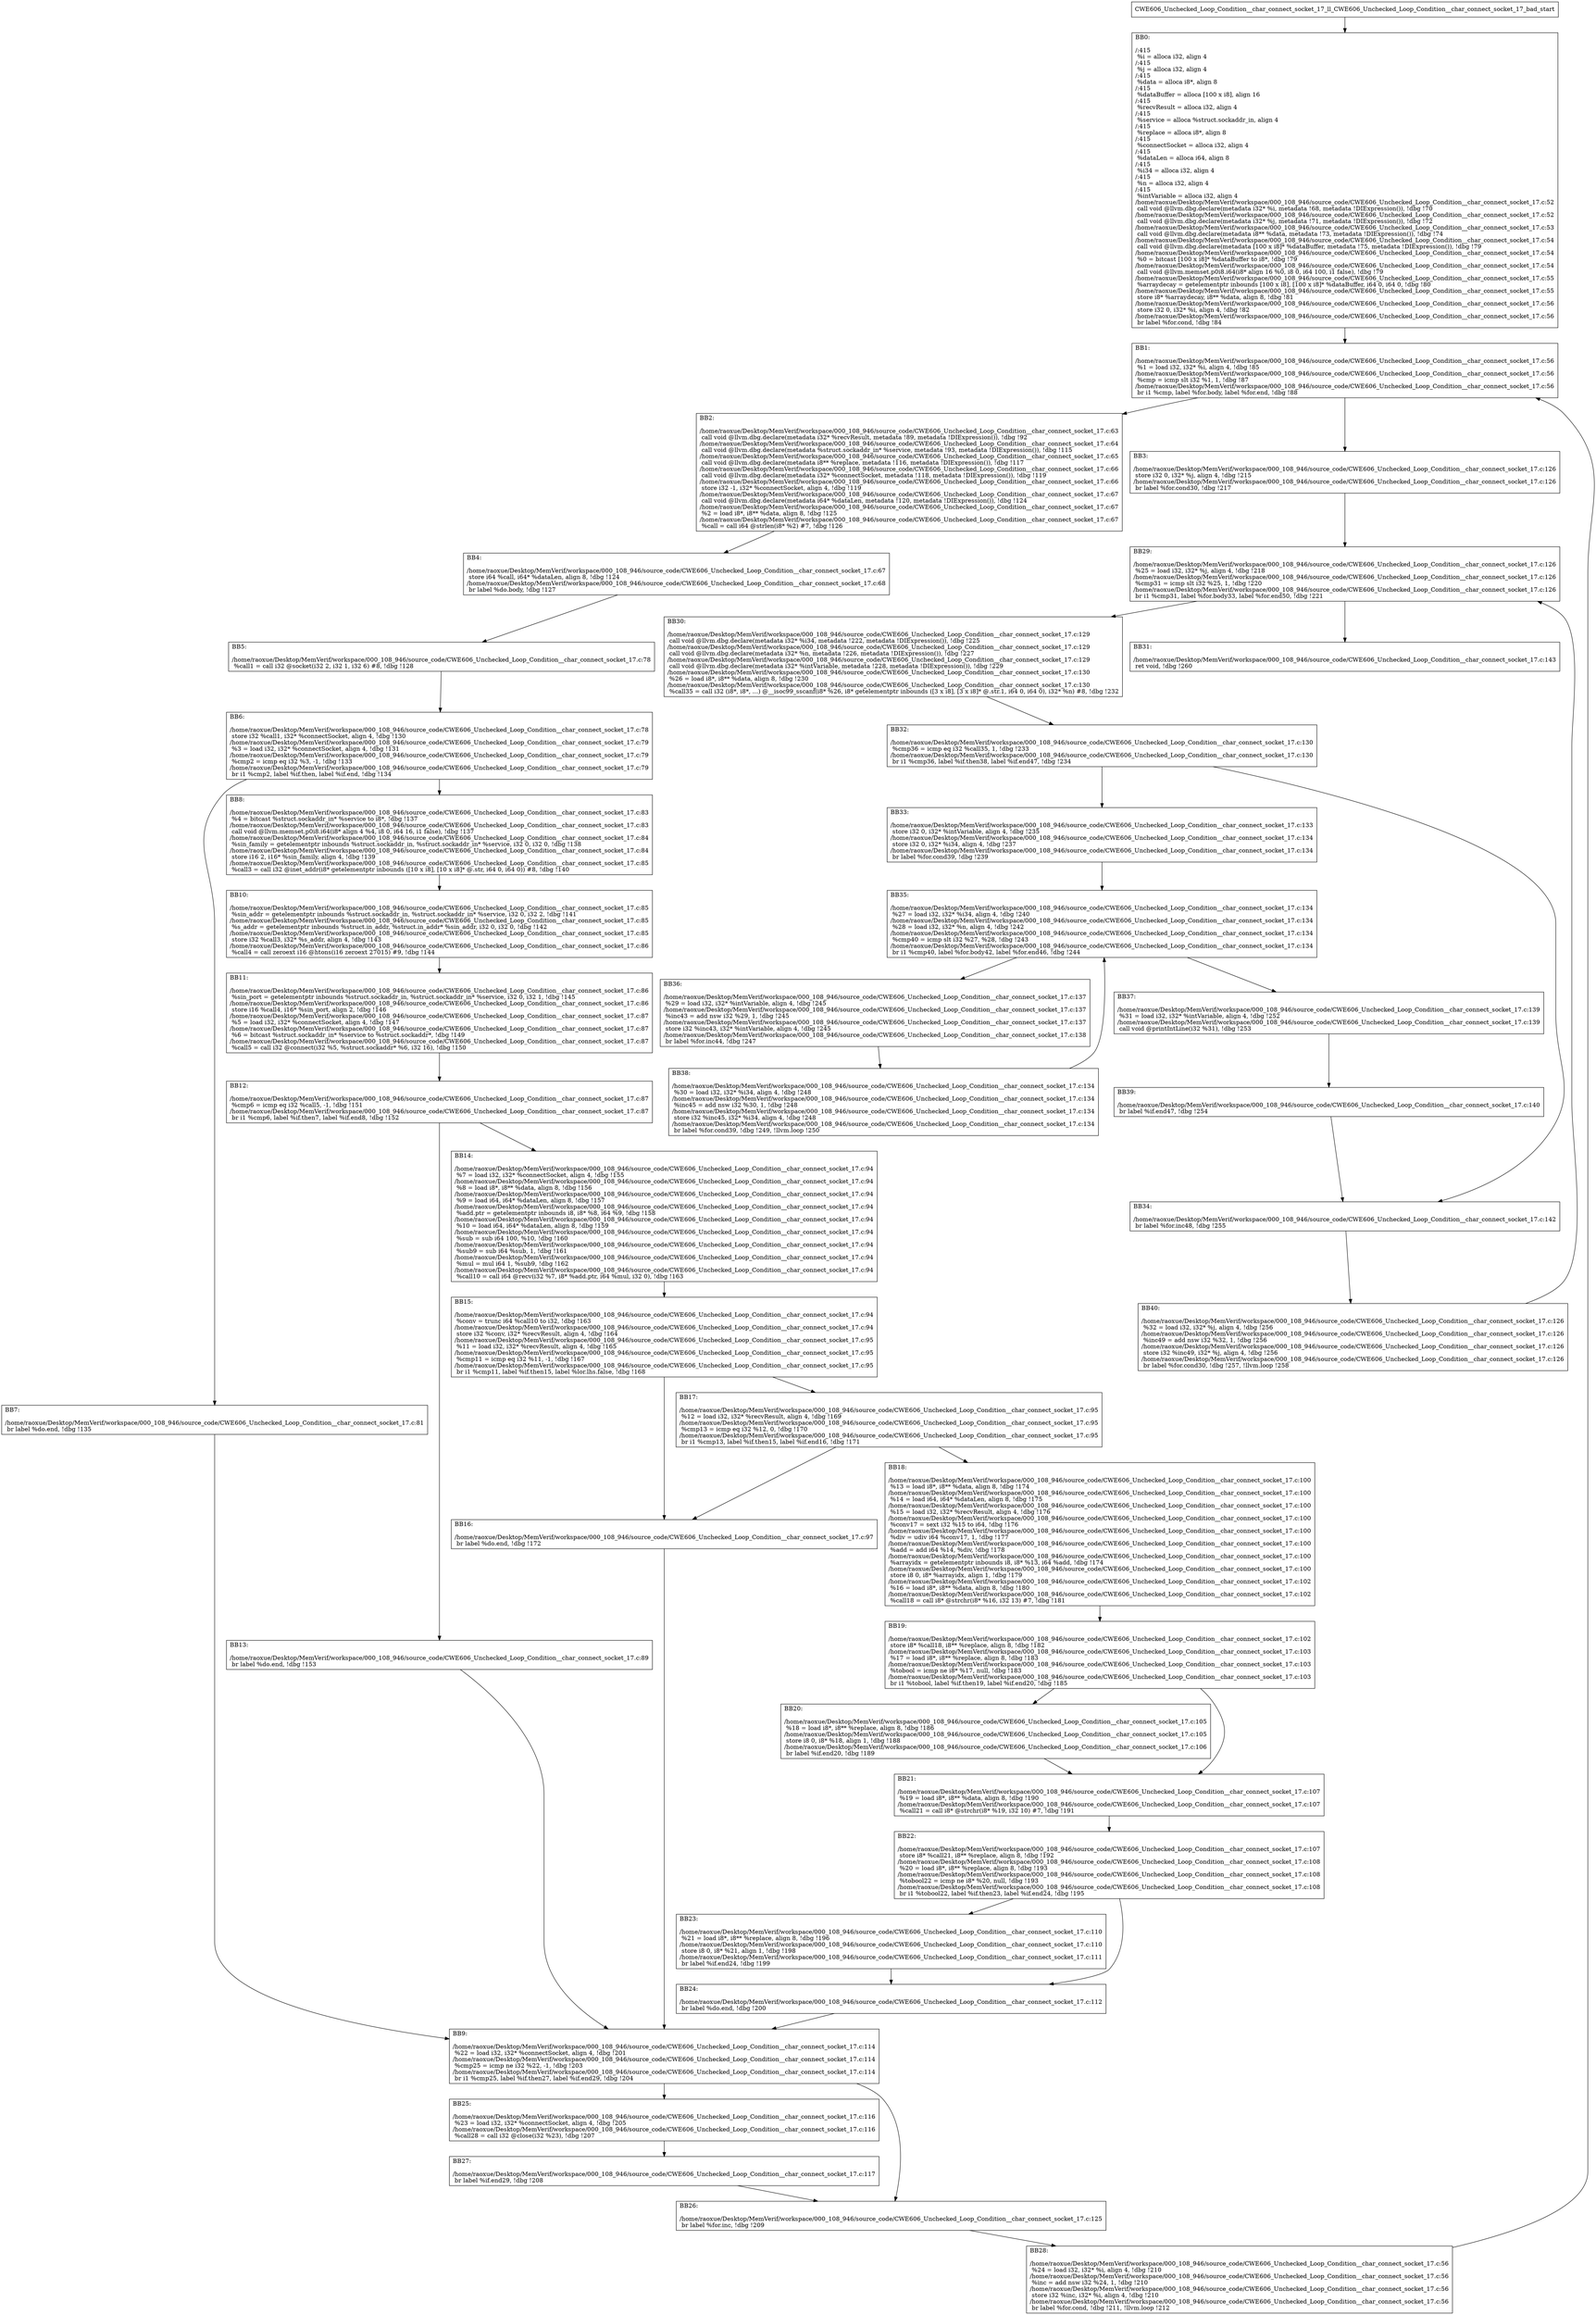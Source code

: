 digraph "CFG for'CWE606_Unchecked_Loop_Condition__char_connect_socket_17_ll_CWE606_Unchecked_Loop_Condition__char_connect_socket_17_bad' function" {
	BBCWE606_Unchecked_Loop_Condition__char_connect_socket_17_ll_CWE606_Unchecked_Loop_Condition__char_connect_socket_17_bad_start[shape=record,label="{CWE606_Unchecked_Loop_Condition__char_connect_socket_17_ll_CWE606_Unchecked_Loop_Condition__char_connect_socket_17_bad_start}"];
	BBCWE606_Unchecked_Loop_Condition__char_connect_socket_17_ll_CWE606_Unchecked_Loop_Condition__char_connect_socket_17_bad_start-> CWE606_Unchecked_Loop_Condition__char_connect_socket_17_ll_CWE606_Unchecked_Loop_Condition__char_connect_socket_17_badBB0;
	CWE606_Unchecked_Loop_Condition__char_connect_socket_17_ll_CWE606_Unchecked_Loop_Condition__char_connect_socket_17_badBB0 [shape=record, label="{BB0:\l\l/:415\l
  %i = alloca i32, align 4\l
/:415\l
  %j = alloca i32, align 4\l
/:415\l
  %data = alloca i8*, align 8\l
/:415\l
  %dataBuffer = alloca [100 x i8], align 16\l
/:415\l
  %recvResult = alloca i32, align 4\l
/:415\l
  %service = alloca %struct.sockaddr_in, align 4\l
/:415\l
  %replace = alloca i8*, align 8\l
/:415\l
  %connectSocket = alloca i32, align 4\l
/:415\l
  %dataLen = alloca i64, align 8\l
/:415\l
  %i34 = alloca i32, align 4\l
/:415\l
  %n = alloca i32, align 4\l
/:415\l
  %intVariable = alloca i32, align 4\l
/home/raoxue/Desktop/MemVerif/workspace/000_108_946/source_code/CWE606_Unchecked_Loop_Condition__char_connect_socket_17.c:52\l
  call void @llvm.dbg.declare(metadata i32* %i, metadata !68, metadata !DIExpression()), !dbg !70\l
/home/raoxue/Desktop/MemVerif/workspace/000_108_946/source_code/CWE606_Unchecked_Loop_Condition__char_connect_socket_17.c:52\l
  call void @llvm.dbg.declare(metadata i32* %j, metadata !71, metadata !DIExpression()), !dbg !72\l
/home/raoxue/Desktop/MemVerif/workspace/000_108_946/source_code/CWE606_Unchecked_Loop_Condition__char_connect_socket_17.c:53\l
  call void @llvm.dbg.declare(metadata i8** %data, metadata !73, metadata !DIExpression()), !dbg !74\l
/home/raoxue/Desktop/MemVerif/workspace/000_108_946/source_code/CWE606_Unchecked_Loop_Condition__char_connect_socket_17.c:54\l
  call void @llvm.dbg.declare(metadata [100 x i8]* %dataBuffer, metadata !75, metadata !DIExpression()), !dbg !79\l
/home/raoxue/Desktop/MemVerif/workspace/000_108_946/source_code/CWE606_Unchecked_Loop_Condition__char_connect_socket_17.c:54\l
  %0 = bitcast [100 x i8]* %dataBuffer to i8*, !dbg !79\l
/home/raoxue/Desktop/MemVerif/workspace/000_108_946/source_code/CWE606_Unchecked_Loop_Condition__char_connect_socket_17.c:54\l
  call void @llvm.memset.p0i8.i64(i8* align 16 %0, i8 0, i64 100, i1 false), !dbg !79\l
/home/raoxue/Desktop/MemVerif/workspace/000_108_946/source_code/CWE606_Unchecked_Loop_Condition__char_connect_socket_17.c:55\l
  %arraydecay = getelementptr inbounds [100 x i8], [100 x i8]* %dataBuffer, i64 0, i64 0, !dbg !80\l
/home/raoxue/Desktop/MemVerif/workspace/000_108_946/source_code/CWE606_Unchecked_Loop_Condition__char_connect_socket_17.c:55\l
  store i8* %arraydecay, i8** %data, align 8, !dbg !81\l
/home/raoxue/Desktop/MemVerif/workspace/000_108_946/source_code/CWE606_Unchecked_Loop_Condition__char_connect_socket_17.c:56\l
  store i32 0, i32* %i, align 4, !dbg !82\l
/home/raoxue/Desktop/MemVerif/workspace/000_108_946/source_code/CWE606_Unchecked_Loop_Condition__char_connect_socket_17.c:56\l
  br label %for.cond, !dbg !84\l
}"];
	CWE606_Unchecked_Loop_Condition__char_connect_socket_17_ll_CWE606_Unchecked_Loop_Condition__char_connect_socket_17_badBB0-> CWE606_Unchecked_Loop_Condition__char_connect_socket_17_ll_CWE606_Unchecked_Loop_Condition__char_connect_socket_17_badBB1;
	CWE606_Unchecked_Loop_Condition__char_connect_socket_17_ll_CWE606_Unchecked_Loop_Condition__char_connect_socket_17_badBB1 [shape=record, label="{BB1:\l\l/home/raoxue/Desktop/MemVerif/workspace/000_108_946/source_code/CWE606_Unchecked_Loop_Condition__char_connect_socket_17.c:56\l
  %1 = load i32, i32* %i, align 4, !dbg !85\l
/home/raoxue/Desktop/MemVerif/workspace/000_108_946/source_code/CWE606_Unchecked_Loop_Condition__char_connect_socket_17.c:56\l
  %cmp = icmp slt i32 %1, 1, !dbg !87\l
/home/raoxue/Desktop/MemVerif/workspace/000_108_946/source_code/CWE606_Unchecked_Loop_Condition__char_connect_socket_17.c:56\l
  br i1 %cmp, label %for.body, label %for.end, !dbg !88\l
}"];
	CWE606_Unchecked_Loop_Condition__char_connect_socket_17_ll_CWE606_Unchecked_Loop_Condition__char_connect_socket_17_badBB1-> CWE606_Unchecked_Loop_Condition__char_connect_socket_17_ll_CWE606_Unchecked_Loop_Condition__char_connect_socket_17_badBB2;
	CWE606_Unchecked_Loop_Condition__char_connect_socket_17_ll_CWE606_Unchecked_Loop_Condition__char_connect_socket_17_badBB1-> CWE606_Unchecked_Loop_Condition__char_connect_socket_17_ll_CWE606_Unchecked_Loop_Condition__char_connect_socket_17_badBB3;
	CWE606_Unchecked_Loop_Condition__char_connect_socket_17_ll_CWE606_Unchecked_Loop_Condition__char_connect_socket_17_badBB2 [shape=record, label="{BB2:\l\l/home/raoxue/Desktop/MemVerif/workspace/000_108_946/source_code/CWE606_Unchecked_Loop_Condition__char_connect_socket_17.c:63\l
  call void @llvm.dbg.declare(metadata i32* %recvResult, metadata !89, metadata !DIExpression()), !dbg !92\l
/home/raoxue/Desktop/MemVerif/workspace/000_108_946/source_code/CWE606_Unchecked_Loop_Condition__char_connect_socket_17.c:64\l
  call void @llvm.dbg.declare(metadata %struct.sockaddr_in* %service, metadata !93, metadata !DIExpression()), !dbg !115\l
/home/raoxue/Desktop/MemVerif/workspace/000_108_946/source_code/CWE606_Unchecked_Loop_Condition__char_connect_socket_17.c:65\l
  call void @llvm.dbg.declare(metadata i8** %replace, metadata !116, metadata !DIExpression()), !dbg !117\l
/home/raoxue/Desktop/MemVerif/workspace/000_108_946/source_code/CWE606_Unchecked_Loop_Condition__char_connect_socket_17.c:66\l
  call void @llvm.dbg.declare(metadata i32* %connectSocket, metadata !118, metadata !DIExpression()), !dbg !119\l
/home/raoxue/Desktop/MemVerif/workspace/000_108_946/source_code/CWE606_Unchecked_Loop_Condition__char_connect_socket_17.c:66\l
  store i32 -1, i32* %connectSocket, align 4, !dbg !119\l
/home/raoxue/Desktop/MemVerif/workspace/000_108_946/source_code/CWE606_Unchecked_Loop_Condition__char_connect_socket_17.c:67\l
  call void @llvm.dbg.declare(metadata i64* %dataLen, metadata !120, metadata !DIExpression()), !dbg !124\l
/home/raoxue/Desktop/MemVerif/workspace/000_108_946/source_code/CWE606_Unchecked_Loop_Condition__char_connect_socket_17.c:67\l
  %2 = load i8*, i8** %data, align 8, !dbg !125\l
/home/raoxue/Desktop/MemVerif/workspace/000_108_946/source_code/CWE606_Unchecked_Loop_Condition__char_connect_socket_17.c:67\l
  %call = call i64 @strlen(i8* %2) #7, !dbg !126\l
}"];
	CWE606_Unchecked_Loop_Condition__char_connect_socket_17_ll_CWE606_Unchecked_Loop_Condition__char_connect_socket_17_badBB2-> CWE606_Unchecked_Loop_Condition__char_connect_socket_17_ll_CWE606_Unchecked_Loop_Condition__char_connect_socket_17_badBB4;
	CWE606_Unchecked_Loop_Condition__char_connect_socket_17_ll_CWE606_Unchecked_Loop_Condition__char_connect_socket_17_badBB4 [shape=record, label="{BB4:\l\l/home/raoxue/Desktop/MemVerif/workspace/000_108_946/source_code/CWE606_Unchecked_Loop_Condition__char_connect_socket_17.c:67\l
  store i64 %call, i64* %dataLen, align 8, !dbg !124\l
/home/raoxue/Desktop/MemVerif/workspace/000_108_946/source_code/CWE606_Unchecked_Loop_Condition__char_connect_socket_17.c:68\l
  br label %do.body, !dbg !127\l
}"];
	CWE606_Unchecked_Loop_Condition__char_connect_socket_17_ll_CWE606_Unchecked_Loop_Condition__char_connect_socket_17_badBB4-> CWE606_Unchecked_Loop_Condition__char_connect_socket_17_ll_CWE606_Unchecked_Loop_Condition__char_connect_socket_17_badBB5;
	CWE606_Unchecked_Loop_Condition__char_connect_socket_17_ll_CWE606_Unchecked_Loop_Condition__char_connect_socket_17_badBB5 [shape=record, label="{BB5:\l\l/home/raoxue/Desktop/MemVerif/workspace/000_108_946/source_code/CWE606_Unchecked_Loop_Condition__char_connect_socket_17.c:78\l
  %call1 = call i32 @socket(i32 2, i32 1, i32 6) #8, !dbg !128\l
}"];
	CWE606_Unchecked_Loop_Condition__char_connect_socket_17_ll_CWE606_Unchecked_Loop_Condition__char_connect_socket_17_badBB5-> CWE606_Unchecked_Loop_Condition__char_connect_socket_17_ll_CWE606_Unchecked_Loop_Condition__char_connect_socket_17_badBB6;
	CWE606_Unchecked_Loop_Condition__char_connect_socket_17_ll_CWE606_Unchecked_Loop_Condition__char_connect_socket_17_badBB6 [shape=record, label="{BB6:\l\l/home/raoxue/Desktop/MemVerif/workspace/000_108_946/source_code/CWE606_Unchecked_Loop_Condition__char_connect_socket_17.c:78\l
  store i32 %call1, i32* %connectSocket, align 4, !dbg !130\l
/home/raoxue/Desktop/MemVerif/workspace/000_108_946/source_code/CWE606_Unchecked_Loop_Condition__char_connect_socket_17.c:79\l
  %3 = load i32, i32* %connectSocket, align 4, !dbg !131\l
/home/raoxue/Desktop/MemVerif/workspace/000_108_946/source_code/CWE606_Unchecked_Loop_Condition__char_connect_socket_17.c:79\l
  %cmp2 = icmp eq i32 %3, -1, !dbg !133\l
/home/raoxue/Desktop/MemVerif/workspace/000_108_946/source_code/CWE606_Unchecked_Loop_Condition__char_connect_socket_17.c:79\l
  br i1 %cmp2, label %if.then, label %if.end, !dbg !134\l
}"];
	CWE606_Unchecked_Loop_Condition__char_connect_socket_17_ll_CWE606_Unchecked_Loop_Condition__char_connect_socket_17_badBB6-> CWE606_Unchecked_Loop_Condition__char_connect_socket_17_ll_CWE606_Unchecked_Loop_Condition__char_connect_socket_17_badBB7;
	CWE606_Unchecked_Loop_Condition__char_connect_socket_17_ll_CWE606_Unchecked_Loop_Condition__char_connect_socket_17_badBB6-> CWE606_Unchecked_Loop_Condition__char_connect_socket_17_ll_CWE606_Unchecked_Loop_Condition__char_connect_socket_17_badBB8;
	CWE606_Unchecked_Loop_Condition__char_connect_socket_17_ll_CWE606_Unchecked_Loop_Condition__char_connect_socket_17_badBB7 [shape=record, label="{BB7:\l\l/home/raoxue/Desktop/MemVerif/workspace/000_108_946/source_code/CWE606_Unchecked_Loop_Condition__char_connect_socket_17.c:81\l
  br label %do.end, !dbg !135\l
}"];
	CWE606_Unchecked_Loop_Condition__char_connect_socket_17_ll_CWE606_Unchecked_Loop_Condition__char_connect_socket_17_badBB7-> CWE606_Unchecked_Loop_Condition__char_connect_socket_17_ll_CWE606_Unchecked_Loop_Condition__char_connect_socket_17_badBB9;
	CWE606_Unchecked_Loop_Condition__char_connect_socket_17_ll_CWE606_Unchecked_Loop_Condition__char_connect_socket_17_badBB8 [shape=record, label="{BB8:\l\l/home/raoxue/Desktop/MemVerif/workspace/000_108_946/source_code/CWE606_Unchecked_Loop_Condition__char_connect_socket_17.c:83\l
  %4 = bitcast %struct.sockaddr_in* %service to i8*, !dbg !137\l
/home/raoxue/Desktop/MemVerif/workspace/000_108_946/source_code/CWE606_Unchecked_Loop_Condition__char_connect_socket_17.c:83\l
  call void @llvm.memset.p0i8.i64(i8* align 4 %4, i8 0, i64 16, i1 false), !dbg !137\l
/home/raoxue/Desktop/MemVerif/workspace/000_108_946/source_code/CWE606_Unchecked_Loop_Condition__char_connect_socket_17.c:84\l
  %sin_family = getelementptr inbounds %struct.sockaddr_in, %struct.sockaddr_in* %service, i32 0, i32 0, !dbg !138\l
/home/raoxue/Desktop/MemVerif/workspace/000_108_946/source_code/CWE606_Unchecked_Loop_Condition__char_connect_socket_17.c:84\l
  store i16 2, i16* %sin_family, align 4, !dbg !139\l
/home/raoxue/Desktop/MemVerif/workspace/000_108_946/source_code/CWE606_Unchecked_Loop_Condition__char_connect_socket_17.c:85\l
  %call3 = call i32 @inet_addr(i8* getelementptr inbounds ([10 x i8], [10 x i8]* @.str, i64 0, i64 0)) #8, !dbg !140\l
}"];
	CWE606_Unchecked_Loop_Condition__char_connect_socket_17_ll_CWE606_Unchecked_Loop_Condition__char_connect_socket_17_badBB8-> CWE606_Unchecked_Loop_Condition__char_connect_socket_17_ll_CWE606_Unchecked_Loop_Condition__char_connect_socket_17_badBB10;
	CWE606_Unchecked_Loop_Condition__char_connect_socket_17_ll_CWE606_Unchecked_Loop_Condition__char_connect_socket_17_badBB10 [shape=record, label="{BB10:\l\l/home/raoxue/Desktop/MemVerif/workspace/000_108_946/source_code/CWE606_Unchecked_Loop_Condition__char_connect_socket_17.c:85\l
  %sin_addr = getelementptr inbounds %struct.sockaddr_in, %struct.sockaddr_in* %service, i32 0, i32 2, !dbg !141\l
/home/raoxue/Desktop/MemVerif/workspace/000_108_946/source_code/CWE606_Unchecked_Loop_Condition__char_connect_socket_17.c:85\l
  %s_addr = getelementptr inbounds %struct.in_addr, %struct.in_addr* %sin_addr, i32 0, i32 0, !dbg !142\l
/home/raoxue/Desktop/MemVerif/workspace/000_108_946/source_code/CWE606_Unchecked_Loop_Condition__char_connect_socket_17.c:85\l
  store i32 %call3, i32* %s_addr, align 4, !dbg !143\l
/home/raoxue/Desktop/MemVerif/workspace/000_108_946/source_code/CWE606_Unchecked_Loop_Condition__char_connect_socket_17.c:86\l
  %call4 = call zeroext i16 @htons(i16 zeroext 27015) #9, !dbg !144\l
}"];
	CWE606_Unchecked_Loop_Condition__char_connect_socket_17_ll_CWE606_Unchecked_Loop_Condition__char_connect_socket_17_badBB10-> CWE606_Unchecked_Loop_Condition__char_connect_socket_17_ll_CWE606_Unchecked_Loop_Condition__char_connect_socket_17_badBB11;
	CWE606_Unchecked_Loop_Condition__char_connect_socket_17_ll_CWE606_Unchecked_Loop_Condition__char_connect_socket_17_badBB11 [shape=record, label="{BB11:\l\l/home/raoxue/Desktop/MemVerif/workspace/000_108_946/source_code/CWE606_Unchecked_Loop_Condition__char_connect_socket_17.c:86\l
  %sin_port = getelementptr inbounds %struct.sockaddr_in, %struct.sockaddr_in* %service, i32 0, i32 1, !dbg !145\l
/home/raoxue/Desktop/MemVerif/workspace/000_108_946/source_code/CWE606_Unchecked_Loop_Condition__char_connect_socket_17.c:86\l
  store i16 %call4, i16* %sin_port, align 2, !dbg !146\l
/home/raoxue/Desktop/MemVerif/workspace/000_108_946/source_code/CWE606_Unchecked_Loop_Condition__char_connect_socket_17.c:87\l
  %5 = load i32, i32* %connectSocket, align 4, !dbg !147\l
/home/raoxue/Desktop/MemVerif/workspace/000_108_946/source_code/CWE606_Unchecked_Loop_Condition__char_connect_socket_17.c:87\l
  %6 = bitcast %struct.sockaddr_in* %service to %struct.sockaddr*, !dbg !149\l
/home/raoxue/Desktop/MemVerif/workspace/000_108_946/source_code/CWE606_Unchecked_Loop_Condition__char_connect_socket_17.c:87\l
  %call5 = call i32 @connect(i32 %5, %struct.sockaddr* %6, i32 16), !dbg !150\l
}"];
	CWE606_Unchecked_Loop_Condition__char_connect_socket_17_ll_CWE606_Unchecked_Loop_Condition__char_connect_socket_17_badBB11-> CWE606_Unchecked_Loop_Condition__char_connect_socket_17_ll_CWE606_Unchecked_Loop_Condition__char_connect_socket_17_badBB12;
	CWE606_Unchecked_Loop_Condition__char_connect_socket_17_ll_CWE606_Unchecked_Loop_Condition__char_connect_socket_17_badBB12 [shape=record, label="{BB12:\l\l/home/raoxue/Desktop/MemVerif/workspace/000_108_946/source_code/CWE606_Unchecked_Loop_Condition__char_connect_socket_17.c:87\l
  %cmp6 = icmp eq i32 %call5, -1, !dbg !151\l
/home/raoxue/Desktop/MemVerif/workspace/000_108_946/source_code/CWE606_Unchecked_Loop_Condition__char_connect_socket_17.c:87\l
  br i1 %cmp6, label %if.then7, label %if.end8, !dbg !152\l
}"];
	CWE606_Unchecked_Loop_Condition__char_connect_socket_17_ll_CWE606_Unchecked_Loop_Condition__char_connect_socket_17_badBB12-> CWE606_Unchecked_Loop_Condition__char_connect_socket_17_ll_CWE606_Unchecked_Loop_Condition__char_connect_socket_17_badBB13;
	CWE606_Unchecked_Loop_Condition__char_connect_socket_17_ll_CWE606_Unchecked_Loop_Condition__char_connect_socket_17_badBB12-> CWE606_Unchecked_Loop_Condition__char_connect_socket_17_ll_CWE606_Unchecked_Loop_Condition__char_connect_socket_17_badBB14;
	CWE606_Unchecked_Loop_Condition__char_connect_socket_17_ll_CWE606_Unchecked_Loop_Condition__char_connect_socket_17_badBB13 [shape=record, label="{BB13:\l\l/home/raoxue/Desktop/MemVerif/workspace/000_108_946/source_code/CWE606_Unchecked_Loop_Condition__char_connect_socket_17.c:89\l
  br label %do.end, !dbg !153\l
}"];
	CWE606_Unchecked_Loop_Condition__char_connect_socket_17_ll_CWE606_Unchecked_Loop_Condition__char_connect_socket_17_badBB13-> CWE606_Unchecked_Loop_Condition__char_connect_socket_17_ll_CWE606_Unchecked_Loop_Condition__char_connect_socket_17_badBB9;
	CWE606_Unchecked_Loop_Condition__char_connect_socket_17_ll_CWE606_Unchecked_Loop_Condition__char_connect_socket_17_badBB14 [shape=record, label="{BB14:\l\l/home/raoxue/Desktop/MemVerif/workspace/000_108_946/source_code/CWE606_Unchecked_Loop_Condition__char_connect_socket_17.c:94\l
  %7 = load i32, i32* %connectSocket, align 4, !dbg !155\l
/home/raoxue/Desktop/MemVerif/workspace/000_108_946/source_code/CWE606_Unchecked_Loop_Condition__char_connect_socket_17.c:94\l
  %8 = load i8*, i8** %data, align 8, !dbg !156\l
/home/raoxue/Desktop/MemVerif/workspace/000_108_946/source_code/CWE606_Unchecked_Loop_Condition__char_connect_socket_17.c:94\l
  %9 = load i64, i64* %dataLen, align 8, !dbg !157\l
/home/raoxue/Desktop/MemVerif/workspace/000_108_946/source_code/CWE606_Unchecked_Loop_Condition__char_connect_socket_17.c:94\l
  %add.ptr = getelementptr inbounds i8, i8* %8, i64 %9, !dbg !158\l
/home/raoxue/Desktop/MemVerif/workspace/000_108_946/source_code/CWE606_Unchecked_Loop_Condition__char_connect_socket_17.c:94\l
  %10 = load i64, i64* %dataLen, align 8, !dbg !159\l
/home/raoxue/Desktop/MemVerif/workspace/000_108_946/source_code/CWE606_Unchecked_Loop_Condition__char_connect_socket_17.c:94\l
  %sub = sub i64 100, %10, !dbg !160\l
/home/raoxue/Desktop/MemVerif/workspace/000_108_946/source_code/CWE606_Unchecked_Loop_Condition__char_connect_socket_17.c:94\l
  %sub9 = sub i64 %sub, 1, !dbg !161\l
/home/raoxue/Desktop/MemVerif/workspace/000_108_946/source_code/CWE606_Unchecked_Loop_Condition__char_connect_socket_17.c:94\l
  %mul = mul i64 1, %sub9, !dbg !162\l
/home/raoxue/Desktop/MemVerif/workspace/000_108_946/source_code/CWE606_Unchecked_Loop_Condition__char_connect_socket_17.c:94\l
  %call10 = call i64 @recv(i32 %7, i8* %add.ptr, i64 %mul, i32 0), !dbg !163\l
}"];
	CWE606_Unchecked_Loop_Condition__char_connect_socket_17_ll_CWE606_Unchecked_Loop_Condition__char_connect_socket_17_badBB14-> CWE606_Unchecked_Loop_Condition__char_connect_socket_17_ll_CWE606_Unchecked_Loop_Condition__char_connect_socket_17_badBB15;
	CWE606_Unchecked_Loop_Condition__char_connect_socket_17_ll_CWE606_Unchecked_Loop_Condition__char_connect_socket_17_badBB15 [shape=record, label="{BB15:\l\l/home/raoxue/Desktop/MemVerif/workspace/000_108_946/source_code/CWE606_Unchecked_Loop_Condition__char_connect_socket_17.c:94\l
  %conv = trunc i64 %call10 to i32, !dbg !163\l
/home/raoxue/Desktop/MemVerif/workspace/000_108_946/source_code/CWE606_Unchecked_Loop_Condition__char_connect_socket_17.c:94\l
  store i32 %conv, i32* %recvResult, align 4, !dbg !164\l
/home/raoxue/Desktop/MemVerif/workspace/000_108_946/source_code/CWE606_Unchecked_Loop_Condition__char_connect_socket_17.c:95\l
  %11 = load i32, i32* %recvResult, align 4, !dbg !165\l
/home/raoxue/Desktop/MemVerif/workspace/000_108_946/source_code/CWE606_Unchecked_Loop_Condition__char_connect_socket_17.c:95\l
  %cmp11 = icmp eq i32 %11, -1, !dbg !167\l
/home/raoxue/Desktop/MemVerif/workspace/000_108_946/source_code/CWE606_Unchecked_Loop_Condition__char_connect_socket_17.c:95\l
  br i1 %cmp11, label %if.then15, label %lor.lhs.false, !dbg !168\l
}"];
	CWE606_Unchecked_Loop_Condition__char_connect_socket_17_ll_CWE606_Unchecked_Loop_Condition__char_connect_socket_17_badBB15-> CWE606_Unchecked_Loop_Condition__char_connect_socket_17_ll_CWE606_Unchecked_Loop_Condition__char_connect_socket_17_badBB16;
	CWE606_Unchecked_Loop_Condition__char_connect_socket_17_ll_CWE606_Unchecked_Loop_Condition__char_connect_socket_17_badBB15-> CWE606_Unchecked_Loop_Condition__char_connect_socket_17_ll_CWE606_Unchecked_Loop_Condition__char_connect_socket_17_badBB17;
	CWE606_Unchecked_Loop_Condition__char_connect_socket_17_ll_CWE606_Unchecked_Loop_Condition__char_connect_socket_17_badBB17 [shape=record, label="{BB17:\l\l/home/raoxue/Desktop/MemVerif/workspace/000_108_946/source_code/CWE606_Unchecked_Loop_Condition__char_connect_socket_17.c:95\l
  %12 = load i32, i32* %recvResult, align 4, !dbg !169\l
/home/raoxue/Desktop/MemVerif/workspace/000_108_946/source_code/CWE606_Unchecked_Loop_Condition__char_connect_socket_17.c:95\l
  %cmp13 = icmp eq i32 %12, 0, !dbg !170\l
/home/raoxue/Desktop/MemVerif/workspace/000_108_946/source_code/CWE606_Unchecked_Loop_Condition__char_connect_socket_17.c:95\l
  br i1 %cmp13, label %if.then15, label %if.end16, !dbg !171\l
}"];
	CWE606_Unchecked_Loop_Condition__char_connect_socket_17_ll_CWE606_Unchecked_Loop_Condition__char_connect_socket_17_badBB17-> CWE606_Unchecked_Loop_Condition__char_connect_socket_17_ll_CWE606_Unchecked_Loop_Condition__char_connect_socket_17_badBB16;
	CWE606_Unchecked_Loop_Condition__char_connect_socket_17_ll_CWE606_Unchecked_Loop_Condition__char_connect_socket_17_badBB17-> CWE606_Unchecked_Loop_Condition__char_connect_socket_17_ll_CWE606_Unchecked_Loop_Condition__char_connect_socket_17_badBB18;
	CWE606_Unchecked_Loop_Condition__char_connect_socket_17_ll_CWE606_Unchecked_Loop_Condition__char_connect_socket_17_badBB16 [shape=record, label="{BB16:\l\l/home/raoxue/Desktop/MemVerif/workspace/000_108_946/source_code/CWE606_Unchecked_Loop_Condition__char_connect_socket_17.c:97\l
  br label %do.end, !dbg !172\l
}"];
	CWE606_Unchecked_Loop_Condition__char_connect_socket_17_ll_CWE606_Unchecked_Loop_Condition__char_connect_socket_17_badBB16-> CWE606_Unchecked_Loop_Condition__char_connect_socket_17_ll_CWE606_Unchecked_Loop_Condition__char_connect_socket_17_badBB9;
	CWE606_Unchecked_Loop_Condition__char_connect_socket_17_ll_CWE606_Unchecked_Loop_Condition__char_connect_socket_17_badBB18 [shape=record, label="{BB18:\l\l/home/raoxue/Desktop/MemVerif/workspace/000_108_946/source_code/CWE606_Unchecked_Loop_Condition__char_connect_socket_17.c:100\l
  %13 = load i8*, i8** %data, align 8, !dbg !174\l
/home/raoxue/Desktop/MemVerif/workspace/000_108_946/source_code/CWE606_Unchecked_Loop_Condition__char_connect_socket_17.c:100\l
  %14 = load i64, i64* %dataLen, align 8, !dbg !175\l
/home/raoxue/Desktop/MemVerif/workspace/000_108_946/source_code/CWE606_Unchecked_Loop_Condition__char_connect_socket_17.c:100\l
  %15 = load i32, i32* %recvResult, align 4, !dbg !176\l
/home/raoxue/Desktop/MemVerif/workspace/000_108_946/source_code/CWE606_Unchecked_Loop_Condition__char_connect_socket_17.c:100\l
  %conv17 = sext i32 %15 to i64, !dbg !176\l
/home/raoxue/Desktop/MemVerif/workspace/000_108_946/source_code/CWE606_Unchecked_Loop_Condition__char_connect_socket_17.c:100\l
  %div = udiv i64 %conv17, 1, !dbg !177\l
/home/raoxue/Desktop/MemVerif/workspace/000_108_946/source_code/CWE606_Unchecked_Loop_Condition__char_connect_socket_17.c:100\l
  %add = add i64 %14, %div, !dbg !178\l
/home/raoxue/Desktop/MemVerif/workspace/000_108_946/source_code/CWE606_Unchecked_Loop_Condition__char_connect_socket_17.c:100\l
  %arrayidx = getelementptr inbounds i8, i8* %13, i64 %add, !dbg !174\l
/home/raoxue/Desktop/MemVerif/workspace/000_108_946/source_code/CWE606_Unchecked_Loop_Condition__char_connect_socket_17.c:100\l
  store i8 0, i8* %arrayidx, align 1, !dbg !179\l
/home/raoxue/Desktop/MemVerif/workspace/000_108_946/source_code/CWE606_Unchecked_Loop_Condition__char_connect_socket_17.c:102\l
  %16 = load i8*, i8** %data, align 8, !dbg !180\l
/home/raoxue/Desktop/MemVerif/workspace/000_108_946/source_code/CWE606_Unchecked_Loop_Condition__char_connect_socket_17.c:102\l
  %call18 = call i8* @strchr(i8* %16, i32 13) #7, !dbg !181\l
}"];
	CWE606_Unchecked_Loop_Condition__char_connect_socket_17_ll_CWE606_Unchecked_Loop_Condition__char_connect_socket_17_badBB18-> CWE606_Unchecked_Loop_Condition__char_connect_socket_17_ll_CWE606_Unchecked_Loop_Condition__char_connect_socket_17_badBB19;
	CWE606_Unchecked_Loop_Condition__char_connect_socket_17_ll_CWE606_Unchecked_Loop_Condition__char_connect_socket_17_badBB19 [shape=record, label="{BB19:\l\l/home/raoxue/Desktop/MemVerif/workspace/000_108_946/source_code/CWE606_Unchecked_Loop_Condition__char_connect_socket_17.c:102\l
  store i8* %call18, i8** %replace, align 8, !dbg !182\l
/home/raoxue/Desktop/MemVerif/workspace/000_108_946/source_code/CWE606_Unchecked_Loop_Condition__char_connect_socket_17.c:103\l
  %17 = load i8*, i8** %replace, align 8, !dbg !183\l
/home/raoxue/Desktop/MemVerif/workspace/000_108_946/source_code/CWE606_Unchecked_Loop_Condition__char_connect_socket_17.c:103\l
  %tobool = icmp ne i8* %17, null, !dbg !183\l
/home/raoxue/Desktop/MemVerif/workspace/000_108_946/source_code/CWE606_Unchecked_Loop_Condition__char_connect_socket_17.c:103\l
  br i1 %tobool, label %if.then19, label %if.end20, !dbg !185\l
}"];
	CWE606_Unchecked_Loop_Condition__char_connect_socket_17_ll_CWE606_Unchecked_Loop_Condition__char_connect_socket_17_badBB19-> CWE606_Unchecked_Loop_Condition__char_connect_socket_17_ll_CWE606_Unchecked_Loop_Condition__char_connect_socket_17_badBB20;
	CWE606_Unchecked_Loop_Condition__char_connect_socket_17_ll_CWE606_Unchecked_Loop_Condition__char_connect_socket_17_badBB19-> CWE606_Unchecked_Loop_Condition__char_connect_socket_17_ll_CWE606_Unchecked_Loop_Condition__char_connect_socket_17_badBB21;
	CWE606_Unchecked_Loop_Condition__char_connect_socket_17_ll_CWE606_Unchecked_Loop_Condition__char_connect_socket_17_badBB20 [shape=record, label="{BB20:\l\l/home/raoxue/Desktop/MemVerif/workspace/000_108_946/source_code/CWE606_Unchecked_Loop_Condition__char_connect_socket_17.c:105\l
  %18 = load i8*, i8** %replace, align 8, !dbg !186\l
/home/raoxue/Desktop/MemVerif/workspace/000_108_946/source_code/CWE606_Unchecked_Loop_Condition__char_connect_socket_17.c:105\l
  store i8 0, i8* %18, align 1, !dbg !188\l
/home/raoxue/Desktop/MemVerif/workspace/000_108_946/source_code/CWE606_Unchecked_Loop_Condition__char_connect_socket_17.c:106\l
  br label %if.end20, !dbg !189\l
}"];
	CWE606_Unchecked_Loop_Condition__char_connect_socket_17_ll_CWE606_Unchecked_Loop_Condition__char_connect_socket_17_badBB20-> CWE606_Unchecked_Loop_Condition__char_connect_socket_17_ll_CWE606_Unchecked_Loop_Condition__char_connect_socket_17_badBB21;
	CWE606_Unchecked_Loop_Condition__char_connect_socket_17_ll_CWE606_Unchecked_Loop_Condition__char_connect_socket_17_badBB21 [shape=record, label="{BB21:\l\l/home/raoxue/Desktop/MemVerif/workspace/000_108_946/source_code/CWE606_Unchecked_Loop_Condition__char_connect_socket_17.c:107\l
  %19 = load i8*, i8** %data, align 8, !dbg !190\l
/home/raoxue/Desktop/MemVerif/workspace/000_108_946/source_code/CWE606_Unchecked_Loop_Condition__char_connect_socket_17.c:107\l
  %call21 = call i8* @strchr(i8* %19, i32 10) #7, !dbg !191\l
}"];
	CWE606_Unchecked_Loop_Condition__char_connect_socket_17_ll_CWE606_Unchecked_Loop_Condition__char_connect_socket_17_badBB21-> CWE606_Unchecked_Loop_Condition__char_connect_socket_17_ll_CWE606_Unchecked_Loop_Condition__char_connect_socket_17_badBB22;
	CWE606_Unchecked_Loop_Condition__char_connect_socket_17_ll_CWE606_Unchecked_Loop_Condition__char_connect_socket_17_badBB22 [shape=record, label="{BB22:\l\l/home/raoxue/Desktop/MemVerif/workspace/000_108_946/source_code/CWE606_Unchecked_Loop_Condition__char_connect_socket_17.c:107\l
  store i8* %call21, i8** %replace, align 8, !dbg !192\l
/home/raoxue/Desktop/MemVerif/workspace/000_108_946/source_code/CWE606_Unchecked_Loop_Condition__char_connect_socket_17.c:108\l
  %20 = load i8*, i8** %replace, align 8, !dbg !193\l
/home/raoxue/Desktop/MemVerif/workspace/000_108_946/source_code/CWE606_Unchecked_Loop_Condition__char_connect_socket_17.c:108\l
  %tobool22 = icmp ne i8* %20, null, !dbg !193\l
/home/raoxue/Desktop/MemVerif/workspace/000_108_946/source_code/CWE606_Unchecked_Loop_Condition__char_connect_socket_17.c:108\l
  br i1 %tobool22, label %if.then23, label %if.end24, !dbg !195\l
}"];
	CWE606_Unchecked_Loop_Condition__char_connect_socket_17_ll_CWE606_Unchecked_Loop_Condition__char_connect_socket_17_badBB22-> CWE606_Unchecked_Loop_Condition__char_connect_socket_17_ll_CWE606_Unchecked_Loop_Condition__char_connect_socket_17_badBB23;
	CWE606_Unchecked_Loop_Condition__char_connect_socket_17_ll_CWE606_Unchecked_Loop_Condition__char_connect_socket_17_badBB22-> CWE606_Unchecked_Loop_Condition__char_connect_socket_17_ll_CWE606_Unchecked_Loop_Condition__char_connect_socket_17_badBB24;
	CWE606_Unchecked_Loop_Condition__char_connect_socket_17_ll_CWE606_Unchecked_Loop_Condition__char_connect_socket_17_badBB23 [shape=record, label="{BB23:\l\l/home/raoxue/Desktop/MemVerif/workspace/000_108_946/source_code/CWE606_Unchecked_Loop_Condition__char_connect_socket_17.c:110\l
  %21 = load i8*, i8** %replace, align 8, !dbg !196\l
/home/raoxue/Desktop/MemVerif/workspace/000_108_946/source_code/CWE606_Unchecked_Loop_Condition__char_connect_socket_17.c:110\l
  store i8 0, i8* %21, align 1, !dbg !198\l
/home/raoxue/Desktop/MemVerif/workspace/000_108_946/source_code/CWE606_Unchecked_Loop_Condition__char_connect_socket_17.c:111\l
  br label %if.end24, !dbg !199\l
}"];
	CWE606_Unchecked_Loop_Condition__char_connect_socket_17_ll_CWE606_Unchecked_Loop_Condition__char_connect_socket_17_badBB23-> CWE606_Unchecked_Loop_Condition__char_connect_socket_17_ll_CWE606_Unchecked_Loop_Condition__char_connect_socket_17_badBB24;
	CWE606_Unchecked_Loop_Condition__char_connect_socket_17_ll_CWE606_Unchecked_Loop_Condition__char_connect_socket_17_badBB24 [shape=record, label="{BB24:\l\l/home/raoxue/Desktop/MemVerif/workspace/000_108_946/source_code/CWE606_Unchecked_Loop_Condition__char_connect_socket_17.c:112\l
  br label %do.end, !dbg !200\l
}"];
	CWE606_Unchecked_Loop_Condition__char_connect_socket_17_ll_CWE606_Unchecked_Loop_Condition__char_connect_socket_17_badBB24-> CWE606_Unchecked_Loop_Condition__char_connect_socket_17_ll_CWE606_Unchecked_Loop_Condition__char_connect_socket_17_badBB9;
	CWE606_Unchecked_Loop_Condition__char_connect_socket_17_ll_CWE606_Unchecked_Loop_Condition__char_connect_socket_17_badBB9 [shape=record, label="{BB9:\l\l/home/raoxue/Desktop/MemVerif/workspace/000_108_946/source_code/CWE606_Unchecked_Loop_Condition__char_connect_socket_17.c:114\l
  %22 = load i32, i32* %connectSocket, align 4, !dbg !201\l
/home/raoxue/Desktop/MemVerif/workspace/000_108_946/source_code/CWE606_Unchecked_Loop_Condition__char_connect_socket_17.c:114\l
  %cmp25 = icmp ne i32 %22, -1, !dbg !203\l
/home/raoxue/Desktop/MemVerif/workspace/000_108_946/source_code/CWE606_Unchecked_Loop_Condition__char_connect_socket_17.c:114\l
  br i1 %cmp25, label %if.then27, label %if.end29, !dbg !204\l
}"];
	CWE606_Unchecked_Loop_Condition__char_connect_socket_17_ll_CWE606_Unchecked_Loop_Condition__char_connect_socket_17_badBB9-> CWE606_Unchecked_Loop_Condition__char_connect_socket_17_ll_CWE606_Unchecked_Loop_Condition__char_connect_socket_17_badBB25;
	CWE606_Unchecked_Loop_Condition__char_connect_socket_17_ll_CWE606_Unchecked_Loop_Condition__char_connect_socket_17_badBB9-> CWE606_Unchecked_Loop_Condition__char_connect_socket_17_ll_CWE606_Unchecked_Loop_Condition__char_connect_socket_17_badBB26;
	CWE606_Unchecked_Loop_Condition__char_connect_socket_17_ll_CWE606_Unchecked_Loop_Condition__char_connect_socket_17_badBB25 [shape=record, label="{BB25:\l\l/home/raoxue/Desktop/MemVerif/workspace/000_108_946/source_code/CWE606_Unchecked_Loop_Condition__char_connect_socket_17.c:116\l
  %23 = load i32, i32* %connectSocket, align 4, !dbg !205\l
/home/raoxue/Desktop/MemVerif/workspace/000_108_946/source_code/CWE606_Unchecked_Loop_Condition__char_connect_socket_17.c:116\l
  %call28 = call i32 @close(i32 %23), !dbg !207\l
}"];
	CWE606_Unchecked_Loop_Condition__char_connect_socket_17_ll_CWE606_Unchecked_Loop_Condition__char_connect_socket_17_badBB25-> CWE606_Unchecked_Loop_Condition__char_connect_socket_17_ll_CWE606_Unchecked_Loop_Condition__char_connect_socket_17_badBB27;
	CWE606_Unchecked_Loop_Condition__char_connect_socket_17_ll_CWE606_Unchecked_Loop_Condition__char_connect_socket_17_badBB27 [shape=record, label="{BB27:\l\l/home/raoxue/Desktop/MemVerif/workspace/000_108_946/source_code/CWE606_Unchecked_Loop_Condition__char_connect_socket_17.c:117\l
  br label %if.end29, !dbg !208\l
}"];
	CWE606_Unchecked_Loop_Condition__char_connect_socket_17_ll_CWE606_Unchecked_Loop_Condition__char_connect_socket_17_badBB27-> CWE606_Unchecked_Loop_Condition__char_connect_socket_17_ll_CWE606_Unchecked_Loop_Condition__char_connect_socket_17_badBB26;
	CWE606_Unchecked_Loop_Condition__char_connect_socket_17_ll_CWE606_Unchecked_Loop_Condition__char_connect_socket_17_badBB26 [shape=record, label="{BB26:\l\l/home/raoxue/Desktop/MemVerif/workspace/000_108_946/source_code/CWE606_Unchecked_Loop_Condition__char_connect_socket_17.c:125\l
  br label %for.inc, !dbg !209\l
}"];
	CWE606_Unchecked_Loop_Condition__char_connect_socket_17_ll_CWE606_Unchecked_Loop_Condition__char_connect_socket_17_badBB26-> CWE606_Unchecked_Loop_Condition__char_connect_socket_17_ll_CWE606_Unchecked_Loop_Condition__char_connect_socket_17_badBB28;
	CWE606_Unchecked_Loop_Condition__char_connect_socket_17_ll_CWE606_Unchecked_Loop_Condition__char_connect_socket_17_badBB28 [shape=record, label="{BB28:\l\l/home/raoxue/Desktop/MemVerif/workspace/000_108_946/source_code/CWE606_Unchecked_Loop_Condition__char_connect_socket_17.c:56\l
  %24 = load i32, i32* %i, align 4, !dbg !210\l
/home/raoxue/Desktop/MemVerif/workspace/000_108_946/source_code/CWE606_Unchecked_Loop_Condition__char_connect_socket_17.c:56\l
  %inc = add nsw i32 %24, 1, !dbg !210\l
/home/raoxue/Desktop/MemVerif/workspace/000_108_946/source_code/CWE606_Unchecked_Loop_Condition__char_connect_socket_17.c:56\l
  store i32 %inc, i32* %i, align 4, !dbg !210\l
/home/raoxue/Desktop/MemVerif/workspace/000_108_946/source_code/CWE606_Unchecked_Loop_Condition__char_connect_socket_17.c:56\l
  br label %for.cond, !dbg !211, !llvm.loop !212\l
}"];
	CWE606_Unchecked_Loop_Condition__char_connect_socket_17_ll_CWE606_Unchecked_Loop_Condition__char_connect_socket_17_badBB28-> CWE606_Unchecked_Loop_Condition__char_connect_socket_17_ll_CWE606_Unchecked_Loop_Condition__char_connect_socket_17_badBB1;
	CWE606_Unchecked_Loop_Condition__char_connect_socket_17_ll_CWE606_Unchecked_Loop_Condition__char_connect_socket_17_badBB3 [shape=record, label="{BB3:\l\l/home/raoxue/Desktop/MemVerif/workspace/000_108_946/source_code/CWE606_Unchecked_Loop_Condition__char_connect_socket_17.c:126\l
  store i32 0, i32* %j, align 4, !dbg !215\l
/home/raoxue/Desktop/MemVerif/workspace/000_108_946/source_code/CWE606_Unchecked_Loop_Condition__char_connect_socket_17.c:126\l
  br label %for.cond30, !dbg !217\l
}"];
	CWE606_Unchecked_Loop_Condition__char_connect_socket_17_ll_CWE606_Unchecked_Loop_Condition__char_connect_socket_17_badBB3-> CWE606_Unchecked_Loop_Condition__char_connect_socket_17_ll_CWE606_Unchecked_Loop_Condition__char_connect_socket_17_badBB29;
	CWE606_Unchecked_Loop_Condition__char_connect_socket_17_ll_CWE606_Unchecked_Loop_Condition__char_connect_socket_17_badBB29 [shape=record, label="{BB29:\l\l/home/raoxue/Desktop/MemVerif/workspace/000_108_946/source_code/CWE606_Unchecked_Loop_Condition__char_connect_socket_17.c:126\l
  %25 = load i32, i32* %j, align 4, !dbg !218\l
/home/raoxue/Desktop/MemVerif/workspace/000_108_946/source_code/CWE606_Unchecked_Loop_Condition__char_connect_socket_17.c:126\l
  %cmp31 = icmp slt i32 %25, 1, !dbg !220\l
/home/raoxue/Desktop/MemVerif/workspace/000_108_946/source_code/CWE606_Unchecked_Loop_Condition__char_connect_socket_17.c:126\l
  br i1 %cmp31, label %for.body33, label %for.end50, !dbg !221\l
}"];
	CWE606_Unchecked_Loop_Condition__char_connect_socket_17_ll_CWE606_Unchecked_Loop_Condition__char_connect_socket_17_badBB29-> CWE606_Unchecked_Loop_Condition__char_connect_socket_17_ll_CWE606_Unchecked_Loop_Condition__char_connect_socket_17_badBB30;
	CWE606_Unchecked_Loop_Condition__char_connect_socket_17_ll_CWE606_Unchecked_Loop_Condition__char_connect_socket_17_badBB29-> CWE606_Unchecked_Loop_Condition__char_connect_socket_17_ll_CWE606_Unchecked_Loop_Condition__char_connect_socket_17_badBB31;
	CWE606_Unchecked_Loop_Condition__char_connect_socket_17_ll_CWE606_Unchecked_Loop_Condition__char_connect_socket_17_badBB30 [shape=record, label="{BB30:\l\l/home/raoxue/Desktop/MemVerif/workspace/000_108_946/source_code/CWE606_Unchecked_Loop_Condition__char_connect_socket_17.c:129\l
  call void @llvm.dbg.declare(metadata i32* %i34, metadata !222, metadata !DIExpression()), !dbg !225\l
/home/raoxue/Desktop/MemVerif/workspace/000_108_946/source_code/CWE606_Unchecked_Loop_Condition__char_connect_socket_17.c:129\l
  call void @llvm.dbg.declare(metadata i32* %n, metadata !226, metadata !DIExpression()), !dbg !227\l
/home/raoxue/Desktop/MemVerif/workspace/000_108_946/source_code/CWE606_Unchecked_Loop_Condition__char_connect_socket_17.c:129\l
  call void @llvm.dbg.declare(metadata i32* %intVariable, metadata !228, metadata !DIExpression()), !dbg !229\l
/home/raoxue/Desktop/MemVerif/workspace/000_108_946/source_code/CWE606_Unchecked_Loop_Condition__char_connect_socket_17.c:130\l
  %26 = load i8*, i8** %data, align 8, !dbg !230\l
/home/raoxue/Desktop/MemVerif/workspace/000_108_946/source_code/CWE606_Unchecked_Loop_Condition__char_connect_socket_17.c:130\l
  %call35 = call i32 (i8*, i8*, ...) @__isoc99_sscanf(i8* %26, i8* getelementptr inbounds ([3 x i8], [3 x i8]* @.str.1, i64 0, i64 0), i32* %n) #8, !dbg !232\l
}"];
	CWE606_Unchecked_Loop_Condition__char_connect_socket_17_ll_CWE606_Unchecked_Loop_Condition__char_connect_socket_17_badBB30-> CWE606_Unchecked_Loop_Condition__char_connect_socket_17_ll_CWE606_Unchecked_Loop_Condition__char_connect_socket_17_badBB32;
	CWE606_Unchecked_Loop_Condition__char_connect_socket_17_ll_CWE606_Unchecked_Loop_Condition__char_connect_socket_17_badBB32 [shape=record, label="{BB32:\l\l/home/raoxue/Desktop/MemVerif/workspace/000_108_946/source_code/CWE606_Unchecked_Loop_Condition__char_connect_socket_17.c:130\l
  %cmp36 = icmp eq i32 %call35, 1, !dbg !233\l
/home/raoxue/Desktop/MemVerif/workspace/000_108_946/source_code/CWE606_Unchecked_Loop_Condition__char_connect_socket_17.c:130\l
  br i1 %cmp36, label %if.then38, label %if.end47, !dbg !234\l
}"];
	CWE606_Unchecked_Loop_Condition__char_connect_socket_17_ll_CWE606_Unchecked_Loop_Condition__char_connect_socket_17_badBB32-> CWE606_Unchecked_Loop_Condition__char_connect_socket_17_ll_CWE606_Unchecked_Loop_Condition__char_connect_socket_17_badBB33;
	CWE606_Unchecked_Loop_Condition__char_connect_socket_17_ll_CWE606_Unchecked_Loop_Condition__char_connect_socket_17_badBB32-> CWE606_Unchecked_Loop_Condition__char_connect_socket_17_ll_CWE606_Unchecked_Loop_Condition__char_connect_socket_17_badBB34;
	CWE606_Unchecked_Loop_Condition__char_connect_socket_17_ll_CWE606_Unchecked_Loop_Condition__char_connect_socket_17_badBB33 [shape=record, label="{BB33:\l\l/home/raoxue/Desktop/MemVerif/workspace/000_108_946/source_code/CWE606_Unchecked_Loop_Condition__char_connect_socket_17.c:133\l
  store i32 0, i32* %intVariable, align 4, !dbg !235\l
/home/raoxue/Desktop/MemVerif/workspace/000_108_946/source_code/CWE606_Unchecked_Loop_Condition__char_connect_socket_17.c:134\l
  store i32 0, i32* %i34, align 4, !dbg !237\l
/home/raoxue/Desktop/MemVerif/workspace/000_108_946/source_code/CWE606_Unchecked_Loop_Condition__char_connect_socket_17.c:134\l
  br label %for.cond39, !dbg !239\l
}"];
	CWE606_Unchecked_Loop_Condition__char_connect_socket_17_ll_CWE606_Unchecked_Loop_Condition__char_connect_socket_17_badBB33-> CWE606_Unchecked_Loop_Condition__char_connect_socket_17_ll_CWE606_Unchecked_Loop_Condition__char_connect_socket_17_badBB35;
	CWE606_Unchecked_Loop_Condition__char_connect_socket_17_ll_CWE606_Unchecked_Loop_Condition__char_connect_socket_17_badBB35 [shape=record, label="{BB35:\l\l/home/raoxue/Desktop/MemVerif/workspace/000_108_946/source_code/CWE606_Unchecked_Loop_Condition__char_connect_socket_17.c:134\l
  %27 = load i32, i32* %i34, align 4, !dbg !240\l
/home/raoxue/Desktop/MemVerif/workspace/000_108_946/source_code/CWE606_Unchecked_Loop_Condition__char_connect_socket_17.c:134\l
  %28 = load i32, i32* %n, align 4, !dbg !242\l
/home/raoxue/Desktop/MemVerif/workspace/000_108_946/source_code/CWE606_Unchecked_Loop_Condition__char_connect_socket_17.c:134\l
  %cmp40 = icmp slt i32 %27, %28, !dbg !243\l
/home/raoxue/Desktop/MemVerif/workspace/000_108_946/source_code/CWE606_Unchecked_Loop_Condition__char_connect_socket_17.c:134\l
  br i1 %cmp40, label %for.body42, label %for.end46, !dbg !244\l
}"];
	CWE606_Unchecked_Loop_Condition__char_connect_socket_17_ll_CWE606_Unchecked_Loop_Condition__char_connect_socket_17_badBB35-> CWE606_Unchecked_Loop_Condition__char_connect_socket_17_ll_CWE606_Unchecked_Loop_Condition__char_connect_socket_17_badBB36;
	CWE606_Unchecked_Loop_Condition__char_connect_socket_17_ll_CWE606_Unchecked_Loop_Condition__char_connect_socket_17_badBB35-> CWE606_Unchecked_Loop_Condition__char_connect_socket_17_ll_CWE606_Unchecked_Loop_Condition__char_connect_socket_17_badBB37;
	CWE606_Unchecked_Loop_Condition__char_connect_socket_17_ll_CWE606_Unchecked_Loop_Condition__char_connect_socket_17_badBB36 [shape=record, label="{BB36:\l\l/home/raoxue/Desktop/MemVerif/workspace/000_108_946/source_code/CWE606_Unchecked_Loop_Condition__char_connect_socket_17.c:137\l
  %29 = load i32, i32* %intVariable, align 4, !dbg !245\l
/home/raoxue/Desktop/MemVerif/workspace/000_108_946/source_code/CWE606_Unchecked_Loop_Condition__char_connect_socket_17.c:137\l
  %inc43 = add nsw i32 %29, 1, !dbg !245\l
/home/raoxue/Desktop/MemVerif/workspace/000_108_946/source_code/CWE606_Unchecked_Loop_Condition__char_connect_socket_17.c:137\l
  store i32 %inc43, i32* %intVariable, align 4, !dbg !245\l
/home/raoxue/Desktop/MemVerif/workspace/000_108_946/source_code/CWE606_Unchecked_Loop_Condition__char_connect_socket_17.c:138\l
  br label %for.inc44, !dbg !247\l
}"];
	CWE606_Unchecked_Loop_Condition__char_connect_socket_17_ll_CWE606_Unchecked_Loop_Condition__char_connect_socket_17_badBB36-> CWE606_Unchecked_Loop_Condition__char_connect_socket_17_ll_CWE606_Unchecked_Loop_Condition__char_connect_socket_17_badBB38;
	CWE606_Unchecked_Loop_Condition__char_connect_socket_17_ll_CWE606_Unchecked_Loop_Condition__char_connect_socket_17_badBB38 [shape=record, label="{BB38:\l\l/home/raoxue/Desktop/MemVerif/workspace/000_108_946/source_code/CWE606_Unchecked_Loop_Condition__char_connect_socket_17.c:134\l
  %30 = load i32, i32* %i34, align 4, !dbg !248\l
/home/raoxue/Desktop/MemVerif/workspace/000_108_946/source_code/CWE606_Unchecked_Loop_Condition__char_connect_socket_17.c:134\l
  %inc45 = add nsw i32 %30, 1, !dbg !248\l
/home/raoxue/Desktop/MemVerif/workspace/000_108_946/source_code/CWE606_Unchecked_Loop_Condition__char_connect_socket_17.c:134\l
  store i32 %inc45, i32* %i34, align 4, !dbg !248\l
/home/raoxue/Desktop/MemVerif/workspace/000_108_946/source_code/CWE606_Unchecked_Loop_Condition__char_connect_socket_17.c:134\l
  br label %for.cond39, !dbg !249, !llvm.loop !250\l
}"];
	CWE606_Unchecked_Loop_Condition__char_connect_socket_17_ll_CWE606_Unchecked_Loop_Condition__char_connect_socket_17_badBB38-> CWE606_Unchecked_Loop_Condition__char_connect_socket_17_ll_CWE606_Unchecked_Loop_Condition__char_connect_socket_17_badBB35;
	CWE606_Unchecked_Loop_Condition__char_connect_socket_17_ll_CWE606_Unchecked_Loop_Condition__char_connect_socket_17_badBB37 [shape=record, label="{BB37:\l\l/home/raoxue/Desktop/MemVerif/workspace/000_108_946/source_code/CWE606_Unchecked_Loop_Condition__char_connect_socket_17.c:139\l
  %31 = load i32, i32* %intVariable, align 4, !dbg !252\l
/home/raoxue/Desktop/MemVerif/workspace/000_108_946/source_code/CWE606_Unchecked_Loop_Condition__char_connect_socket_17.c:139\l
  call void @printIntLine(i32 %31), !dbg !253\l
}"];
	CWE606_Unchecked_Loop_Condition__char_connect_socket_17_ll_CWE606_Unchecked_Loop_Condition__char_connect_socket_17_badBB37-> CWE606_Unchecked_Loop_Condition__char_connect_socket_17_ll_CWE606_Unchecked_Loop_Condition__char_connect_socket_17_badBB39;
	CWE606_Unchecked_Loop_Condition__char_connect_socket_17_ll_CWE606_Unchecked_Loop_Condition__char_connect_socket_17_badBB39 [shape=record, label="{BB39:\l\l/home/raoxue/Desktop/MemVerif/workspace/000_108_946/source_code/CWE606_Unchecked_Loop_Condition__char_connect_socket_17.c:140\l
  br label %if.end47, !dbg !254\l
}"];
	CWE606_Unchecked_Loop_Condition__char_connect_socket_17_ll_CWE606_Unchecked_Loop_Condition__char_connect_socket_17_badBB39-> CWE606_Unchecked_Loop_Condition__char_connect_socket_17_ll_CWE606_Unchecked_Loop_Condition__char_connect_socket_17_badBB34;
	CWE606_Unchecked_Loop_Condition__char_connect_socket_17_ll_CWE606_Unchecked_Loop_Condition__char_connect_socket_17_badBB34 [shape=record, label="{BB34:\l\l/home/raoxue/Desktop/MemVerif/workspace/000_108_946/source_code/CWE606_Unchecked_Loop_Condition__char_connect_socket_17.c:142\l
  br label %for.inc48, !dbg !255\l
}"];
	CWE606_Unchecked_Loop_Condition__char_connect_socket_17_ll_CWE606_Unchecked_Loop_Condition__char_connect_socket_17_badBB34-> CWE606_Unchecked_Loop_Condition__char_connect_socket_17_ll_CWE606_Unchecked_Loop_Condition__char_connect_socket_17_badBB40;
	CWE606_Unchecked_Loop_Condition__char_connect_socket_17_ll_CWE606_Unchecked_Loop_Condition__char_connect_socket_17_badBB40 [shape=record, label="{BB40:\l\l/home/raoxue/Desktop/MemVerif/workspace/000_108_946/source_code/CWE606_Unchecked_Loop_Condition__char_connect_socket_17.c:126\l
  %32 = load i32, i32* %j, align 4, !dbg !256\l
/home/raoxue/Desktop/MemVerif/workspace/000_108_946/source_code/CWE606_Unchecked_Loop_Condition__char_connect_socket_17.c:126\l
  %inc49 = add nsw i32 %32, 1, !dbg !256\l
/home/raoxue/Desktop/MemVerif/workspace/000_108_946/source_code/CWE606_Unchecked_Loop_Condition__char_connect_socket_17.c:126\l
  store i32 %inc49, i32* %j, align 4, !dbg !256\l
/home/raoxue/Desktop/MemVerif/workspace/000_108_946/source_code/CWE606_Unchecked_Loop_Condition__char_connect_socket_17.c:126\l
  br label %for.cond30, !dbg !257, !llvm.loop !258\l
}"];
	CWE606_Unchecked_Loop_Condition__char_connect_socket_17_ll_CWE606_Unchecked_Loop_Condition__char_connect_socket_17_badBB40-> CWE606_Unchecked_Loop_Condition__char_connect_socket_17_ll_CWE606_Unchecked_Loop_Condition__char_connect_socket_17_badBB29;
	CWE606_Unchecked_Loop_Condition__char_connect_socket_17_ll_CWE606_Unchecked_Loop_Condition__char_connect_socket_17_badBB31 [shape=record, label="{BB31:\l\l/home/raoxue/Desktop/MemVerif/workspace/000_108_946/source_code/CWE606_Unchecked_Loop_Condition__char_connect_socket_17.c:143\l
  ret void, !dbg !260\l
}"];
}

